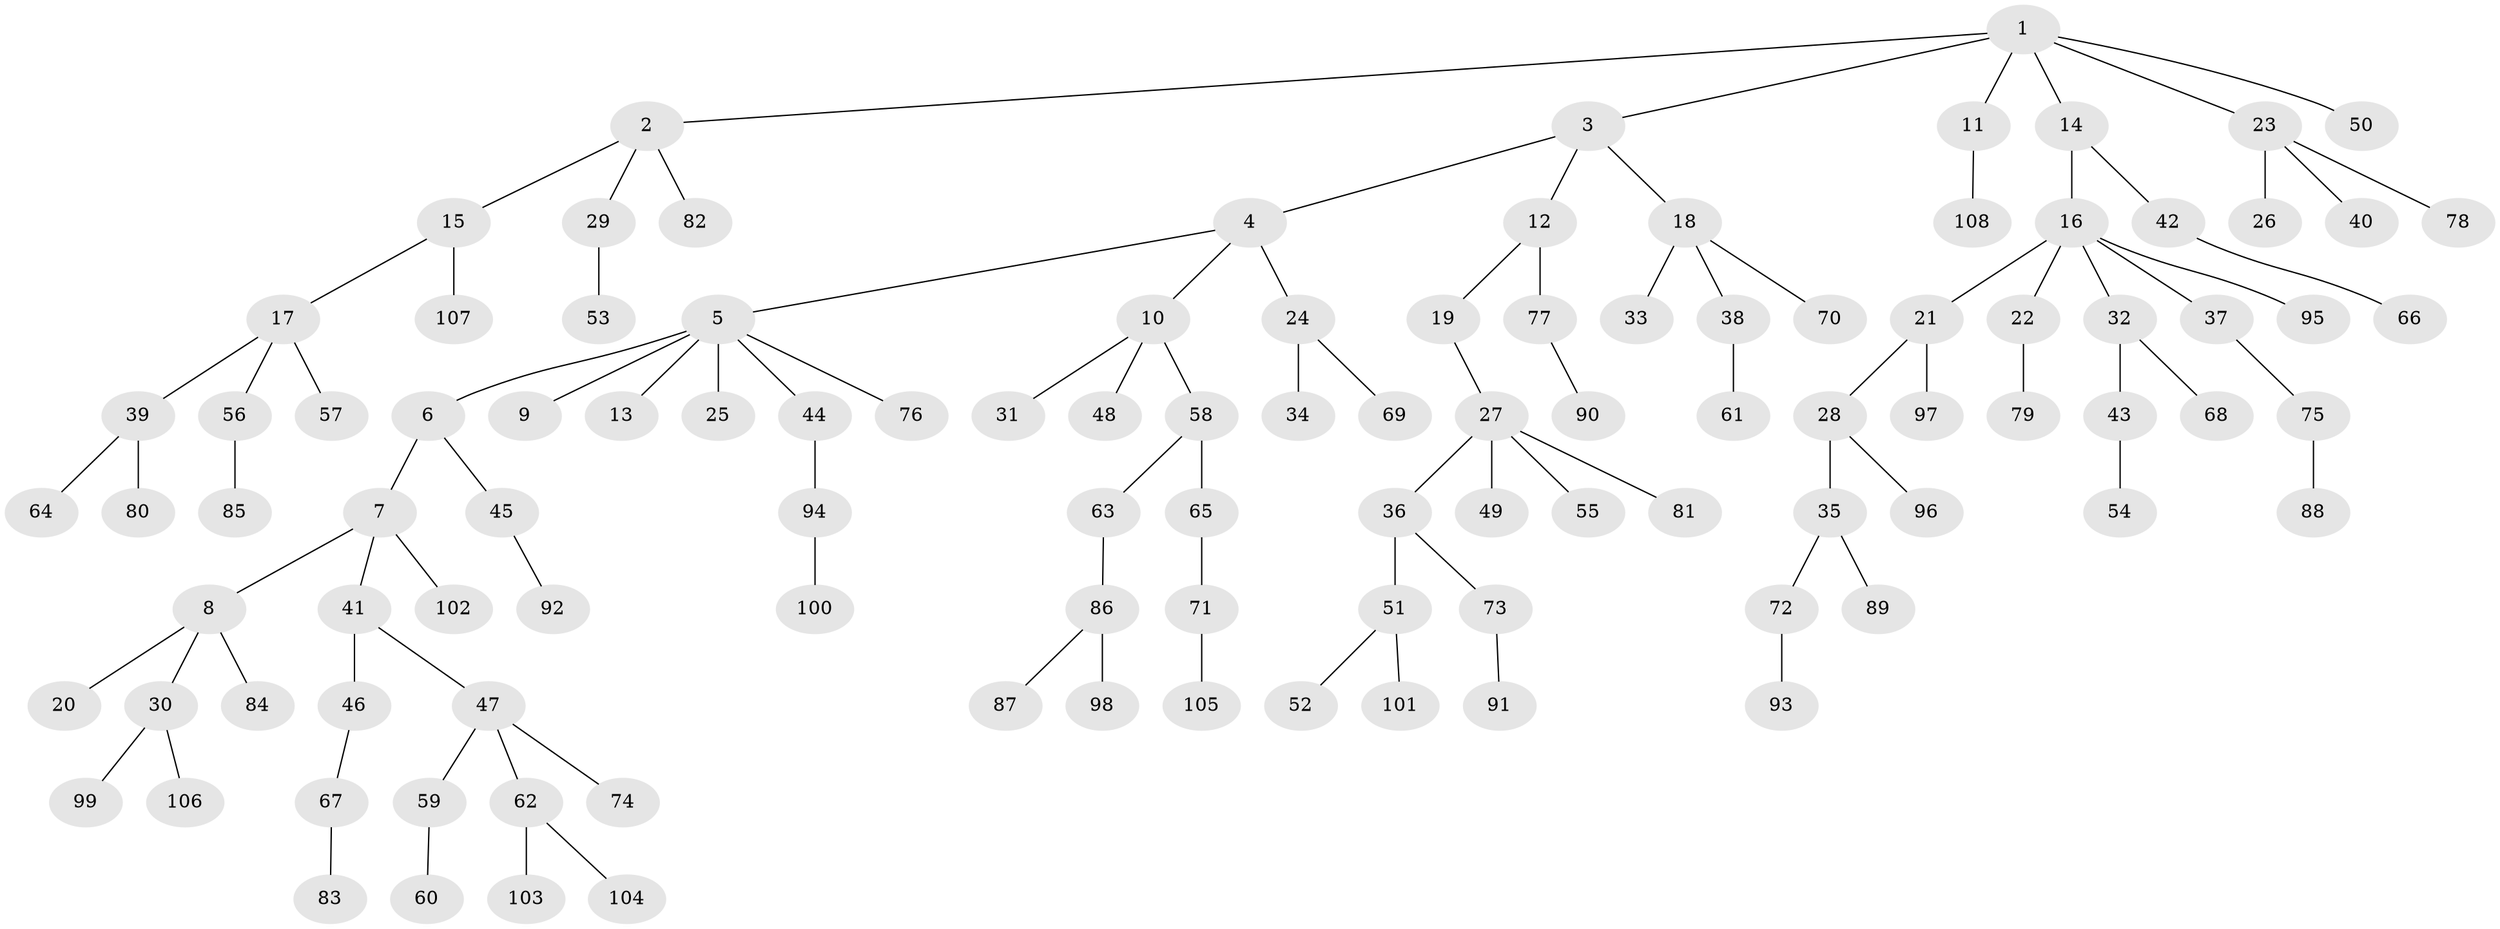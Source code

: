 // Generated by graph-tools (version 1.1) at 2025/11/02/27/25 16:11:29]
// undirected, 108 vertices, 107 edges
graph export_dot {
graph [start="1"]
  node [color=gray90,style=filled];
  1;
  2;
  3;
  4;
  5;
  6;
  7;
  8;
  9;
  10;
  11;
  12;
  13;
  14;
  15;
  16;
  17;
  18;
  19;
  20;
  21;
  22;
  23;
  24;
  25;
  26;
  27;
  28;
  29;
  30;
  31;
  32;
  33;
  34;
  35;
  36;
  37;
  38;
  39;
  40;
  41;
  42;
  43;
  44;
  45;
  46;
  47;
  48;
  49;
  50;
  51;
  52;
  53;
  54;
  55;
  56;
  57;
  58;
  59;
  60;
  61;
  62;
  63;
  64;
  65;
  66;
  67;
  68;
  69;
  70;
  71;
  72;
  73;
  74;
  75;
  76;
  77;
  78;
  79;
  80;
  81;
  82;
  83;
  84;
  85;
  86;
  87;
  88;
  89;
  90;
  91;
  92;
  93;
  94;
  95;
  96;
  97;
  98;
  99;
  100;
  101;
  102;
  103;
  104;
  105;
  106;
  107;
  108;
  1 -- 2;
  1 -- 3;
  1 -- 11;
  1 -- 14;
  1 -- 23;
  1 -- 50;
  2 -- 15;
  2 -- 29;
  2 -- 82;
  3 -- 4;
  3 -- 12;
  3 -- 18;
  4 -- 5;
  4 -- 10;
  4 -- 24;
  5 -- 6;
  5 -- 9;
  5 -- 13;
  5 -- 25;
  5 -- 44;
  5 -- 76;
  6 -- 7;
  6 -- 45;
  7 -- 8;
  7 -- 41;
  7 -- 102;
  8 -- 20;
  8 -- 30;
  8 -- 84;
  10 -- 31;
  10 -- 48;
  10 -- 58;
  11 -- 108;
  12 -- 19;
  12 -- 77;
  14 -- 16;
  14 -- 42;
  15 -- 17;
  15 -- 107;
  16 -- 21;
  16 -- 22;
  16 -- 32;
  16 -- 37;
  16 -- 95;
  17 -- 39;
  17 -- 56;
  17 -- 57;
  18 -- 33;
  18 -- 38;
  18 -- 70;
  19 -- 27;
  21 -- 28;
  21 -- 97;
  22 -- 79;
  23 -- 26;
  23 -- 40;
  23 -- 78;
  24 -- 34;
  24 -- 69;
  27 -- 36;
  27 -- 49;
  27 -- 55;
  27 -- 81;
  28 -- 35;
  28 -- 96;
  29 -- 53;
  30 -- 99;
  30 -- 106;
  32 -- 43;
  32 -- 68;
  35 -- 72;
  35 -- 89;
  36 -- 51;
  36 -- 73;
  37 -- 75;
  38 -- 61;
  39 -- 64;
  39 -- 80;
  41 -- 46;
  41 -- 47;
  42 -- 66;
  43 -- 54;
  44 -- 94;
  45 -- 92;
  46 -- 67;
  47 -- 59;
  47 -- 62;
  47 -- 74;
  51 -- 52;
  51 -- 101;
  56 -- 85;
  58 -- 63;
  58 -- 65;
  59 -- 60;
  62 -- 103;
  62 -- 104;
  63 -- 86;
  65 -- 71;
  67 -- 83;
  71 -- 105;
  72 -- 93;
  73 -- 91;
  75 -- 88;
  77 -- 90;
  86 -- 87;
  86 -- 98;
  94 -- 100;
}
